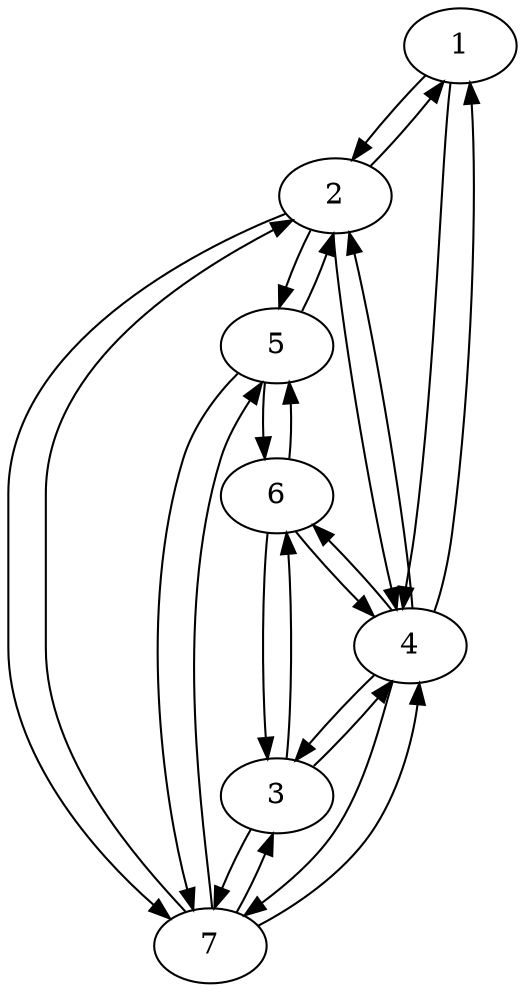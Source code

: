 digraph graph1 {
    1 -> 2;
    2 -> 1;
    1 -> 4;
    4 -> 1;
    2 -> 4;
    4 -> 2;
    2 -> 7;
    7 -> 2;
    2 -> 5;
    5 -> 2;
    4 -> 3;
    3 -> 4;
    4 -> 6;
    6 -> 4;
    4 -> 7;
    7 -> 4;
    3 -> 7;
    7 -> 3;
    3 -> 6;
    6 -> 3;
    6 -> 5;
    5 -> 6;
    7 -> 5;
    5 -> 7;
}
